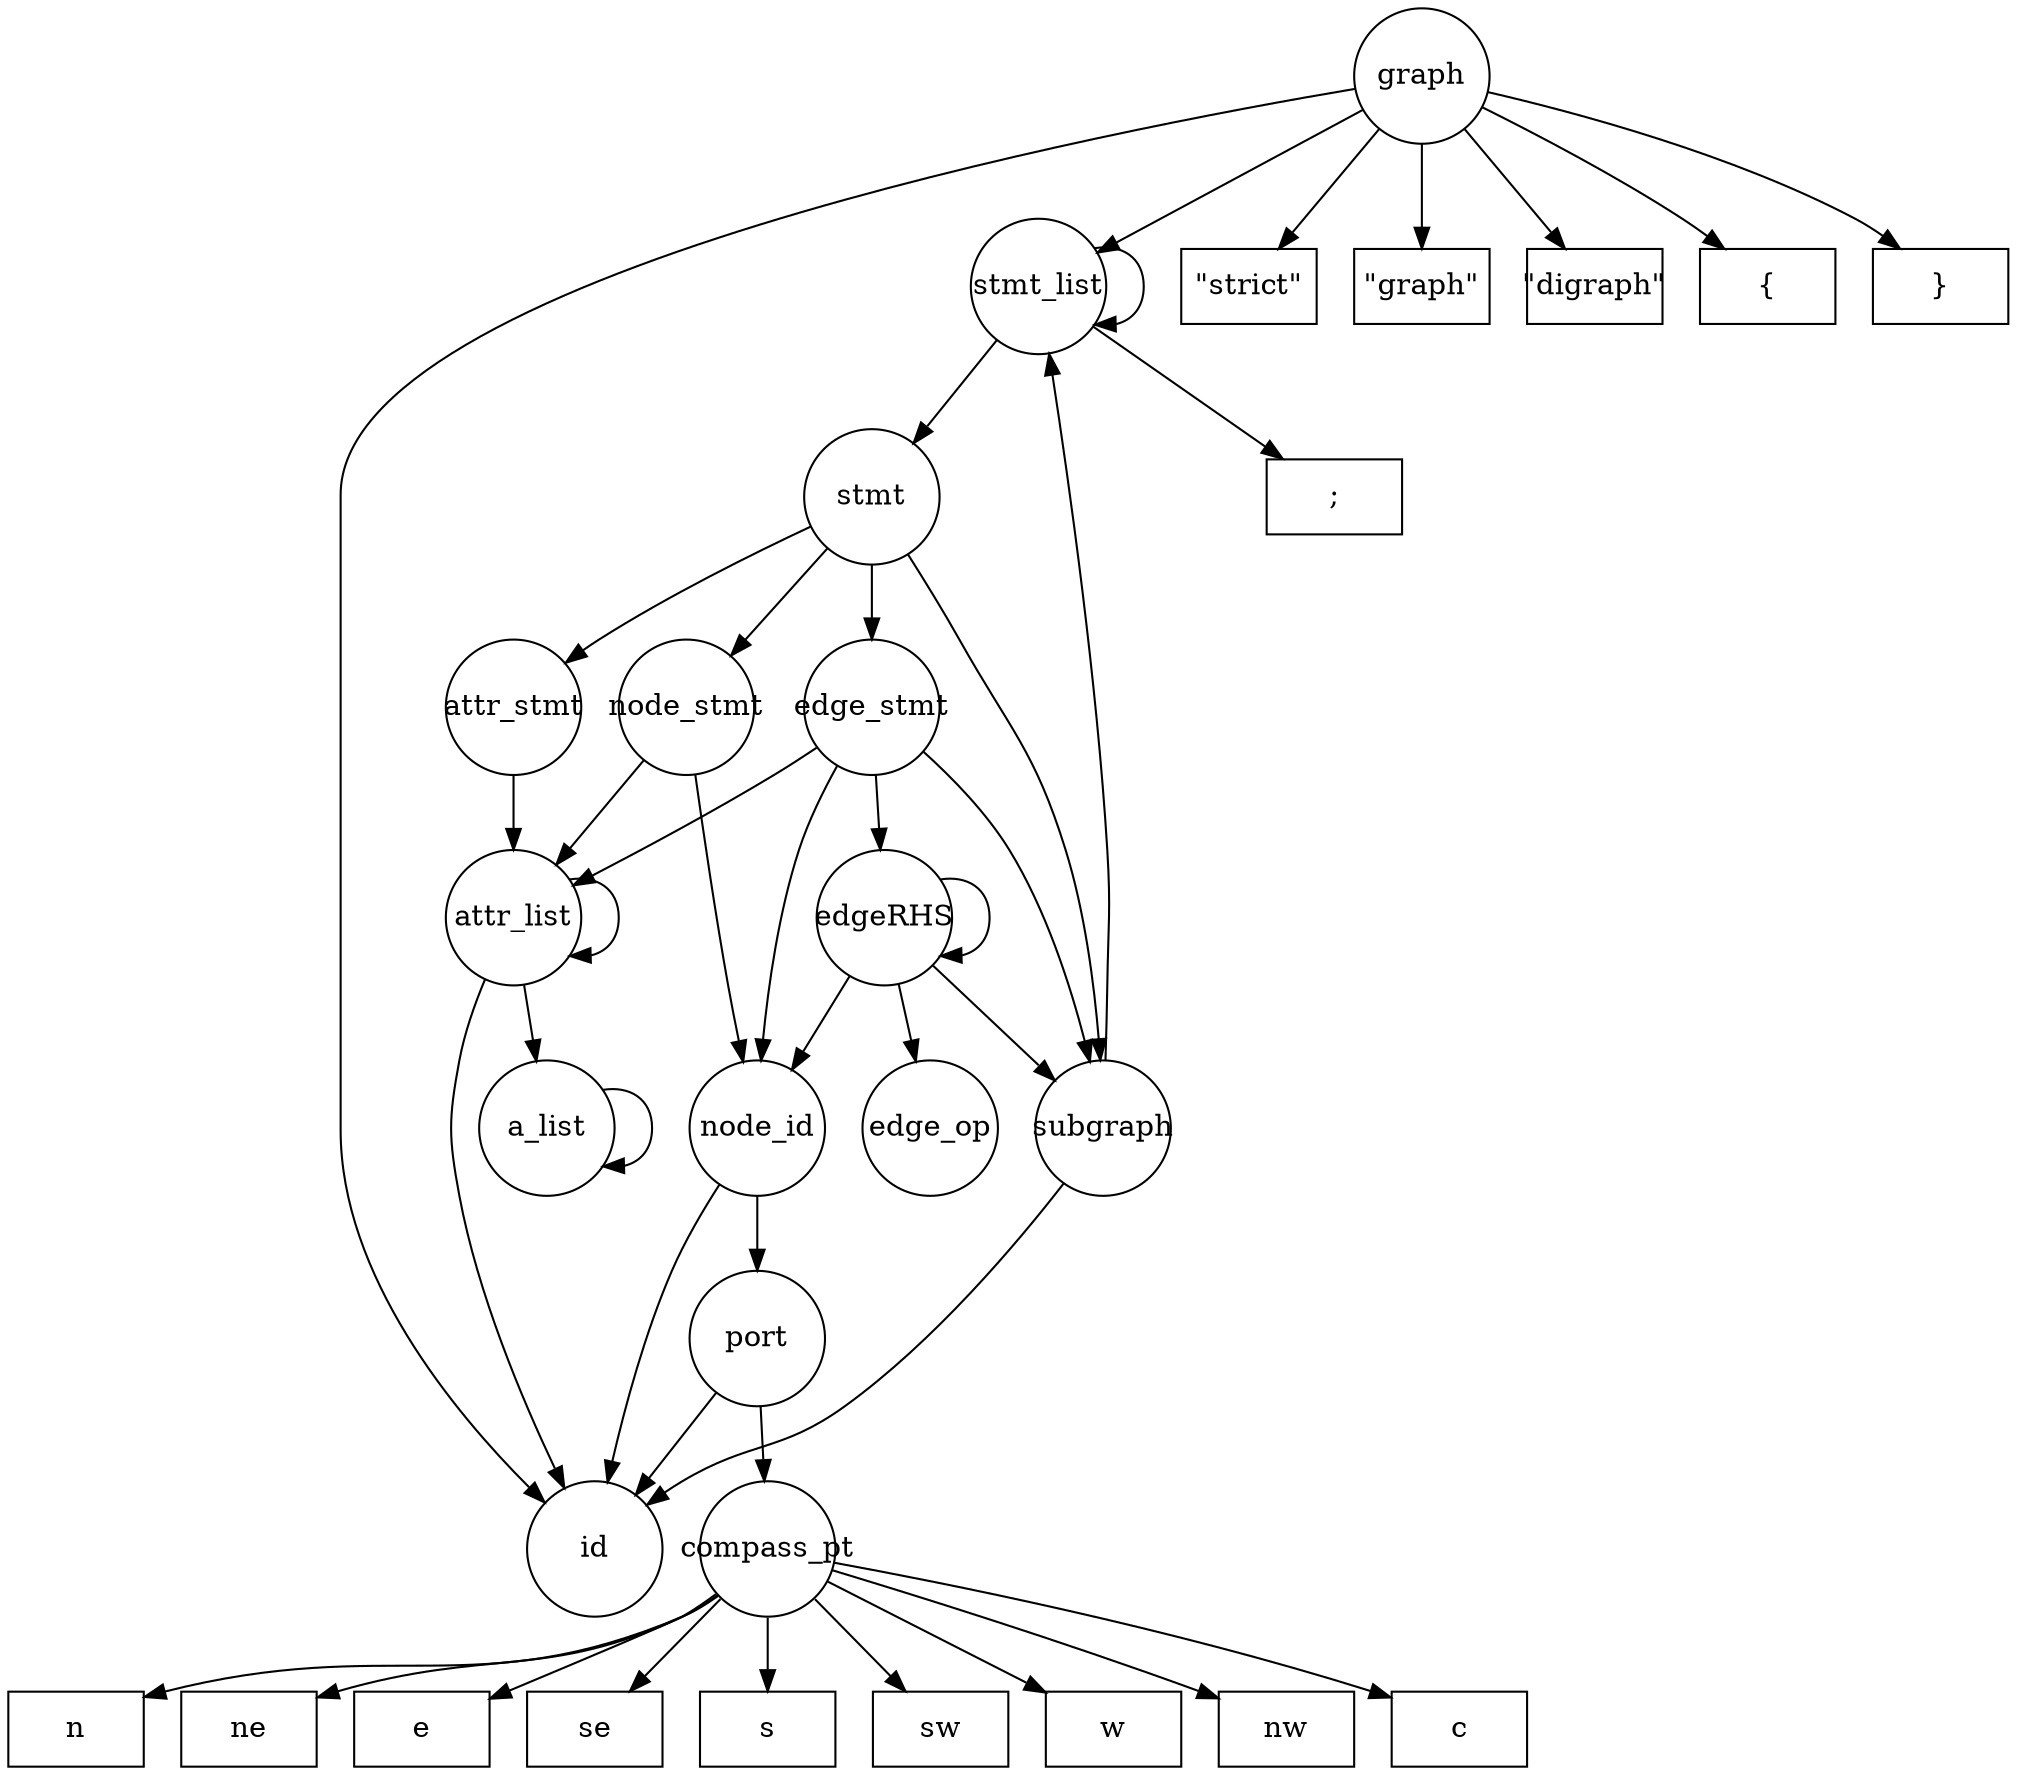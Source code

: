 digraph Grammar {
	/* translated into .gv language
	 by Eugene Koontz <ekoontz@hiro-tan.org>
	  from http://www.graphviz.org/doc/info/lang.html */

	node [ shape=circle, fixedsize=true, width=0.9 ];

	"graph" stmt_list stmt node_stmt edge_stmt attr_stmt
	"subgraph" attr_stmt attr_list a_list "id"
	node_id edgeRHS
	port
	edge_op
	compass_pt
	
	node [ shape=box, fixedsize=true, width=0.9 ];
	
	"\"strict\"" "\"graph\"" "\"digraph\"" "{";"}" ";"
	n ne e se s sw w nw c

	"graph"->"\"strict\"";
	"graph"->"\"graph\"";
	"graph"->"\"digraph\"";
	"graph"->"id";
	"graph"->"{"
	"graph"->stmt_list;
	"graph"->"}"

	stmt_list->stmt;
	stmt_list->";"
	stmt_list->stmt_list;

	stmt->node_stmt;
	stmt->edge_stmt;
	stmt->attr_stmt;	
	stmt->"subgraph";

	attr_stmt->attr_list;

	attr_list->a_list;
	attr_list->attr_list;
	attr_list->"id";
	a_list->a_list;
	
	edge_stmt->node_id;
	edge_stmt->"subgraph";
	edge_stmt->edgeRHS;
	edge_stmt->attr_list;

	edgeRHS->edge_op;
	edgeRHS->node_id;
	edgeRHS->"subgraph";
	edgeRHS->edgeRHS;

	node_stmt->node_id;
	node_stmt->attr_list;

	node_id->"id";
	node_id->port;

	port->"id";
	port->compass_pt;
	"subgraph"->"id";
	"subgraph"->stmt_list;

	compass_pt->n;
	compass_pt->ne;
	compass_pt->e;
	compass_pt->se;
	compass_pt->s;
	compass_pt->sw;
	compass_pt->w;
	compass_pt->nw;
	compass_pt->c;
}


